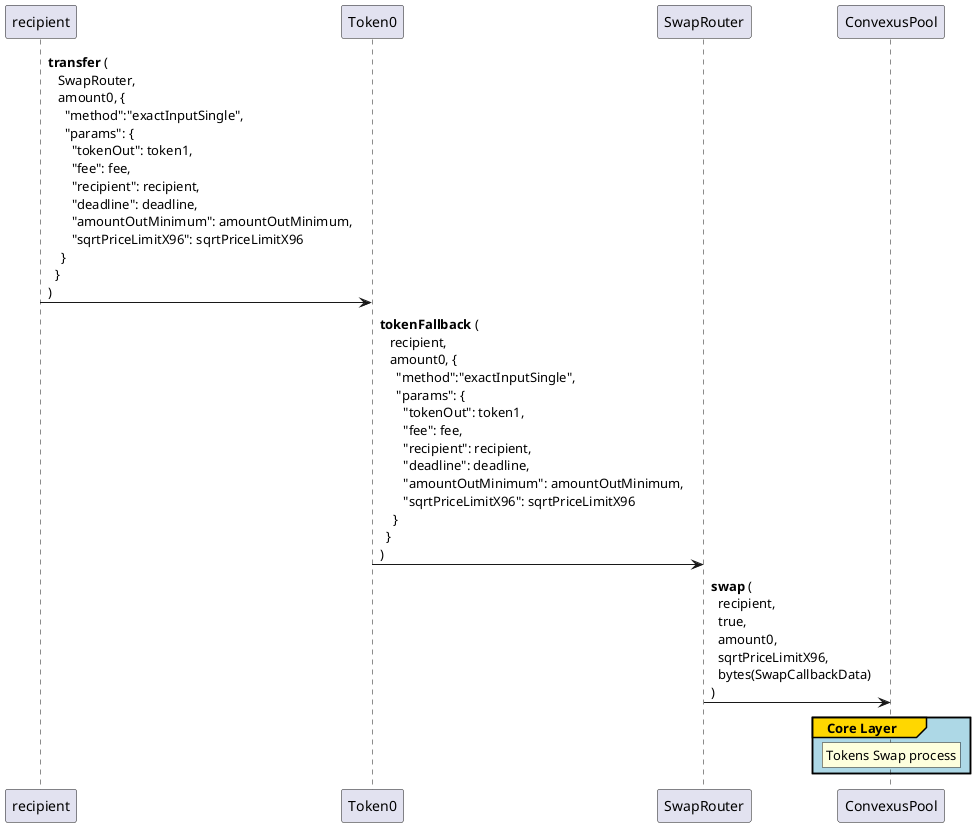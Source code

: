 @startuml Tokens Swap

' Send the tokens to the SwapRouter contract
recipient -> Token0 : **transfer** ( \n\
   SwapRouter, \n\
   amount0, { \n\
     "method":"exactInputSingle", \n\
     "params": {\n\
       "tokenOut": token1, \n\
       "fee": fee, \n\
       "recipient": recipient, \n\
       "deadline": deadline, \n\
       "amountOutMinimum": amountOutMinimum, \n\
       "sqrtPriceLimitX96": sqrtPriceLimitX96 \n\
    } \n\
  } \n\
)

Token0 -> SwapRouter : **tokenFallback** ( \n\
   recipient, \n\
   amount0, { \n\
     "method":"exactInputSingle", \n\
     "params": {\n\
       "tokenOut": token1, \n\
       "fee": fee, \n\
       "recipient": recipient, \n\
       "deadline": deadline, \n\
       "amountOutMinimum": amountOutMinimum, \n\
       "sqrtPriceLimitX96": sqrtPriceLimitX96 \n\
    } \n\
  } \n\
)

' The SwapRouter contract performs the swap method
SwapRouter -> ConvexusPool : **swap** ( \n\
  recipient, \n\
  true, \n\
  amount0, \n\
  sqrtPriceLimitX96, \n\
  bytes(SwapCallbackData) \n\
)

group#Gold #LightBlue Core Layer
  rnote over ConvexusPool
    Tokens Swap process
  endrnote
end

@enduml